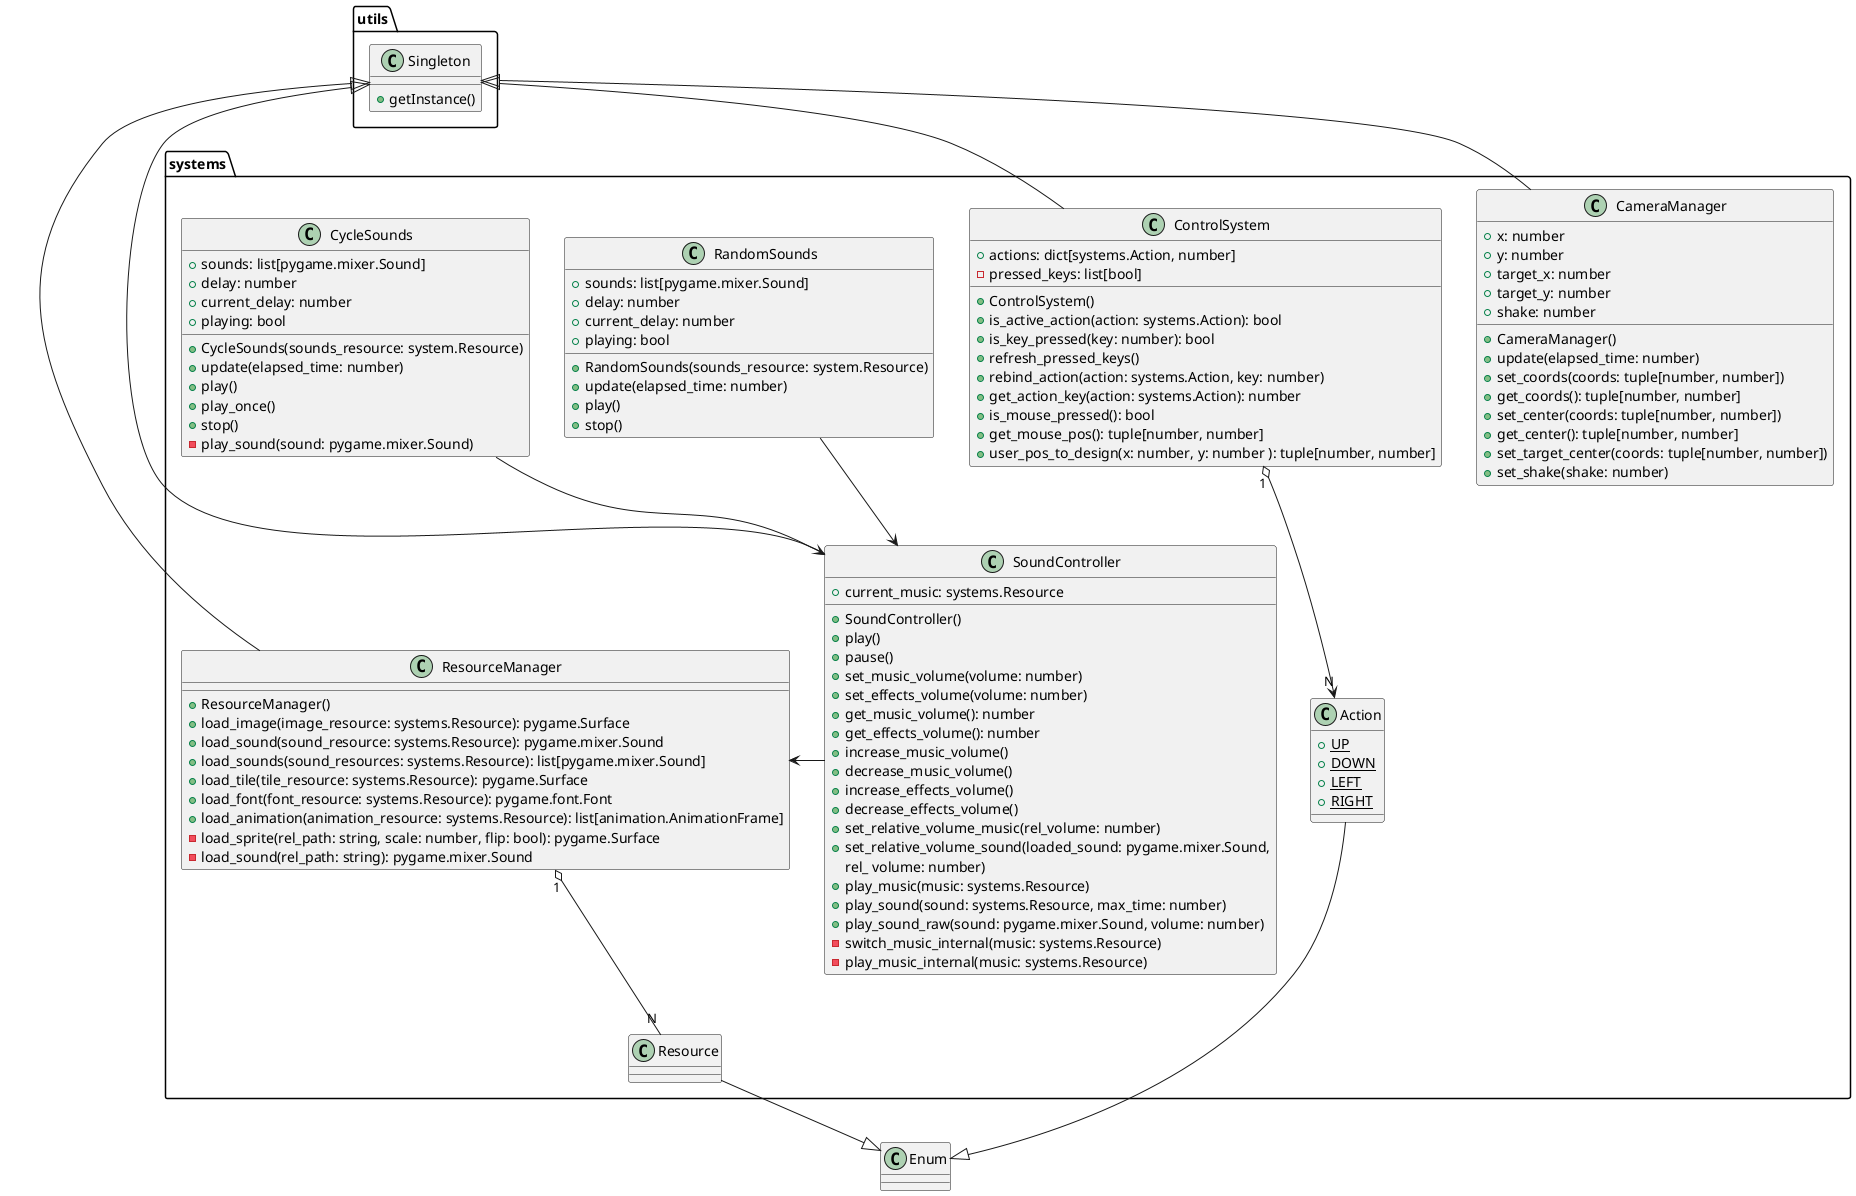 @startuml io_systems


class utils.Singleton{
    + getInstance()
}
class systems.CameraManager extends utils.Singleton{
    + x: number
    + y: number
    + target_x: number
    + target_y: number
    + shake: number

    + CameraManager()
    + update(elapsed_time: number)
    + set_coords(coords: tuple[number, number])
    + get_coords(): tuple[number, number]
    + set_center(coords: tuple[number, number])
    + get_center(): tuple[number, number]
    + set_target_center(coords: tuple[number, number])
    + set_shake(shake: number)
}

class systems.ControlSystem extends utils.Singleton{
    + actions: dict[systems.Action, number]
    - pressed_keys: list[bool]

    + ControlSystem()
    + is_active_action(action: systems.Action): bool
    + is_key_pressed(key: number): bool
    + refresh_pressed_keys()
    + rebind_action(action: systems.Action, key: number)
    + get_action_key(action: systems.Action): number
    + is_mouse_pressed(): bool
    + get_mouse_pos(): tuple[number, number]
    + user_pos_to_design(x: number, y: number ): tuple[number, number]
}

systems.ControlSystem "1" o-down-> "N" systems.Action
class systems.Action {
    + {static} UP
    + {static} DOWN
    + {static} LEFT
    + {static} RIGHT
}
systems.Action -down-|> Enum

class systems.ResourceManager extends utils.Singleton{

    + ResourceManager()
    + load_image(image_resource: systems.Resource): pygame.Surface
    + load_sound(sound_resource: systems.Resource): pygame.mixer.Sound
    + load_sounds(sound_resources: systems.Resource): list[pygame.mixer.Sound]
    + load_tile(tile_resource: systems.Resource): pygame.Surface
    + load_font(font_resource: systems.Resource): pygame.font.Font
    + load_animation(animation_resource: systems.Resource): list[animation.AnimationFrame]
    - load_sprite(rel_path: string, scale: number, flip: bool): pygame.Surface
    - load_sound(rel_path: string): pygame.mixer.Sound
}
systems.ResourceManager "1" o-- "N" systems.Resource

class systems.Resource
systems.Resource -down-|> Enum

class systems.RandomSounds{
    + sounds: list[pygame.mixer.Sound]
    + delay: number
    + current_delay: number
    + playing: bool

    
    + RandomSounds(sounds_resource: system.Resource)
    + update(elapsed_time: number)
    + play()
    + stop()
}
systems.RandomSounds --> systems.SoundController
class systems.CycleSounds{
    + sounds: list[pygame.mixer.Sound]
    + delay: number
    + current_delay: number
    + playing: bool

    + CycleSounds(sounds_resource: system.Resource)
    + update(elapsed_time: number)
    + play()
    + play_once()
    + stop()
    - play_sound(sound: pygame.mixer.Sound)
}
systems.CycleSounds --> systems.SoundController

class systems.SoundController extends utils.Singleton{
    + current_music: systems.Resource

    + SoundController()
    + play()
    + pause()
    + set_music_volume(volume: number)
    + set_effects_volume(volume: number)
    + get_music_volume(): number
    + get_effects_volume(): number
    + increase_music_volume()
    + decrease_music_volume()
    + increase_effects_volume()
    + decrease_effects_volume()
    + set_relative_volume_music(rel_volume: number)
    + set_relative_volume_sound(loaded_sound: pygame.mixer.Sound,
        rel_ volume: number)
    + play_music(music: systems.Resource)
    + play_sound(sound: systems.Resource, max_time: number)
    + play_sound_raw(sound: pygame.mixer.Sound, volume: number)
    - switch_music_internal(music: systems.Resource)
    - play_music_internal(music: systems.Resource)

}
systems.SoundController -right-> systems.ResourceManager

@enduml